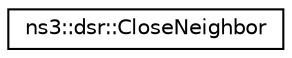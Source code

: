 digraph "Graphical Class Hierarchy"
{
 // LATEX_PDF_SIZE
  edge [fontname="Helvetica",fontsize="10",labelfontname="Helvetica",labelfontsize="10"];
  node [fontname="Helvetica",fontsize="10",shape=record];
  rankdir="LR";
  Node0 [label="ns3::dsr::CloseNeighbor",height=0.2,width=0.4,color="black", fillcolor="white", style="filled",URL="$structns3_1_1dsr_1_1_close_neighbor.html",tooltip="CloseNeighbor structure."];
}
